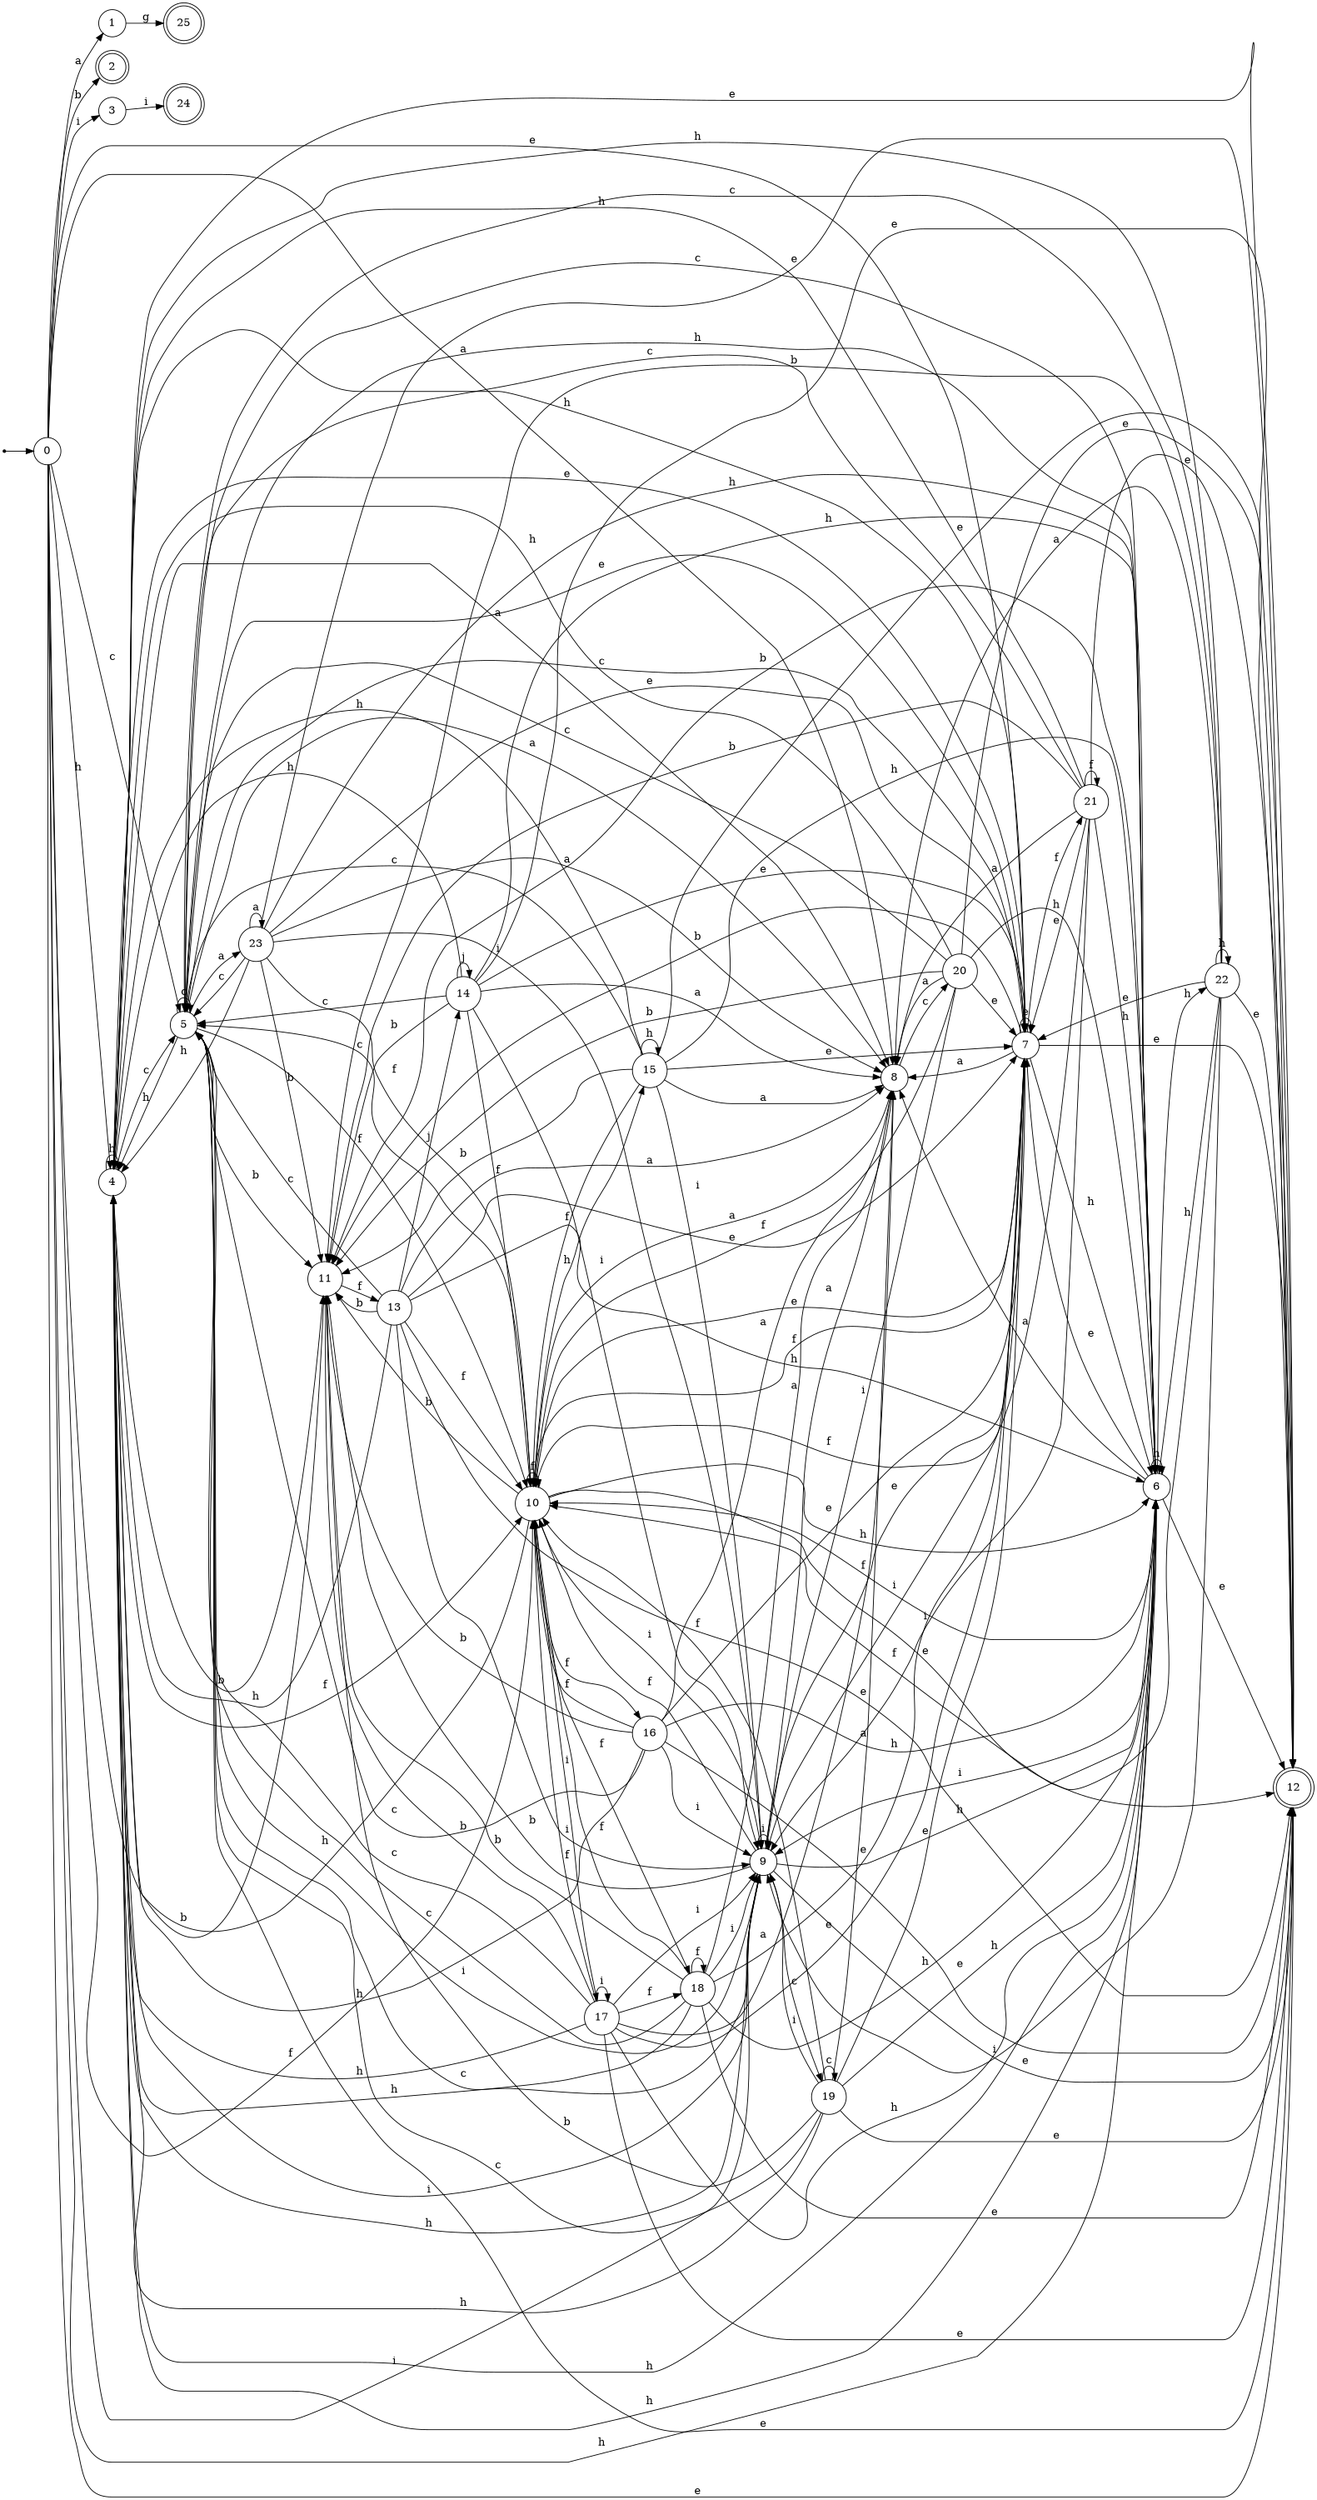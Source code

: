 digraph finite_state_machine {
rankdir=LR;
size="20,20";
node [shape = point]; "dummy0"
node [shape = circle]; "0";
"dummy0" -> "0";
node [shape = circle]; "1";
node [shape = doublecircle]; "2";node [shape = circle]; "3";
node [shape = circle]; "4";
node [shape = circle]; "5";
node [shape = circle]; "6";
node [shape = circle]; "7";
node [shape = circle]; "8";
node [shape = circle]; "9";
node [shape = circle]; "10";
node [shape = circle]; "11";
node [shape = doublecircle]; "12";node [shape = circle]; "13";
node [shape = circle]; "14";
node [shape = circle]; "15";
node [shape = circle]; "16";
node [shape = circle]; "17";
node [shape = circle]; "18";
node [shape = circle]; "19";
node [shape = circle]; "20";
node [shape = circle]; "21";
node [shape = circle]; "22";
node [shape = circle]; "23";
node [shape = doublecircle]; "24";node [shape = doublecircle]; "25";"0" -> "8" [label = "a"];
 "0" -> "1" [label = "a"];
 "0" -> "2" [label = "b"];
 "0" -> "11" [label = "b"];
 "0" -> "9" [label = "i"];
 "0" -> "3" [label = "i"];
 "0" -> "4" [label = "h"];
 "0" -> "6" [label = "h"];
 "0" -> "5" [label = "c"];
 "0" -> "12" [label = "e"];
 "0" -> "7" [label = "e"];
 "0" -> "10" [label = "f"];
 "11" -> "13" [label = "f"];
 "13" -> "11" [label = "b"];
 "13" -> "14" [label = "j"];
 "13" -> "4" [label = "h"];
 "13" -> "6" [label = "h"];
 "13" -> "5" [label = "c"];
 "13" -> "12" [label = "e"];
 "13" -> "7" [label = "e"];
 "13" -> "8" [label = "a"];
 "13" -> "9" [label = "i"];
 "13" -> "10" [label = "f"];
 "14" -> "14" [label = "j"];
 "14" -> "11" [label = "b"];
 "14" -> "4" [label = "h"];
 "14" -> "6" [label = "h"];
 "14" -> "5" [label = "c"];
 "14" -> "12" [label = "e"];
 "14" -> "7" [label = "e"];
 "14" -> "8" [label = "a"];
 "14" -> "9" [label = "i"];
 "14" -> "10" [label = "f"];
 "10" -> "16" [label = "f"];
 "10" -> "10" [label = "f"];
 "10" -> "18" [label = "f"];
 "10" -> "4" [label = "h"];
 "10" -> "6" [label = "h"];
 "10" -> "15" [label = "h"];
 "10" -> "17" [label = "i"];
 "10" -> "9" [label = "i"];
 "10" -> "5" [label = "c"];
 "10" -> "12" [label = "e"];
 "10" -> "7" [label = "e"];
 "10" -> "8" [label = "a"];
 "10" -> "11" [label = "b"];
 "18" -> "18" [label = "f"];
 "18" -> "10" [label = "f"];
 "18" -> "4" [label = "h"];
 "18" -> "6" [label = "h"];
 "18" -> "5" [label = "c"];
 "18" -> "12" [label = "e"];
 "18" -> "7" [label = "e"];
 "18" -> "8" [label = "a"];
 "18" -> "9" [label = "i"];
 "18" -> "11" [label = "b"];
 "17" -> "17" [label = "i"];
 "17" -> "9" [label = "i"];
 "17" -> "18" [label = "f"];
 "17" -> "10" [label = "f"];
 "17" -> "4" [label = "h"];
 "17" -> "6" [label = "h"];
 "17" -> "5" [label = "c"];
 "17" -> "12" [label = "e"];
 "17" -> "7" [label = "e"];
 "17" -> "8" [label = "a"];
 "17" -> "11" [label = "b"];
 "16" -> "10" [label = "f"];
 "16" -> "4" [label = "h"];
 "16" -> "6" [label = "h"];
 "16" -> "5" [label = "c"];
 "16" -> "12" [label = "e"];
 "16" -> "7" [label = "e"];
 "16" -> "8" [label = "a"];
 "16" -> "9" [label = "i"];
 "16" -> "11" [label = "b"];
 "15" -> "4" [label = "h"];
 "15" -> "6" [label = "h"];
 "15" -> "15" [label = "h"];
 "15" -> "10" [label = "f"];
 "15" -> "5" [label = "c"];
 "15" -> "12" [label = "e"];
 "15" -> "7" [label = "e"];
 "15" -> "8" [label = "a"];
 "15" -> "9" [label = "i"];
 "15" -> "11" [label = "b"];
 "9" -> "9" [label = "i"];
 "9" -> "19" [label = "c"];
 "9" -> "5" [label = "c"];
 "9" -> "4" [label = "h"];
 "9" -> "6" [label = "h"];
 "9" -> "12" [label = "e"];
 "9" -> "7" [label = "e"];
 "9" -> "8" [label = "a"];
 "9" -> "10" [label = "f"];
 "9" -> "11" [label = "b"];
 "19" -> "19" [label = "c"];
 "19" -> "5" [label = "c"];
 "19" -> "9" [label = "i"];
 "19" -> "4" [label = "h"];
 "19" -> "6" [label = "h"];
 "19" -> "12" [label = "e"];
 "19" -> "7" [label = "e"];
 "19" -> "8" [label = "a"];
 "19" -> "10" [label = "f"];
 "19" -> "11" [label = "b"];
 "8" -> "20" [label = "c"];
 "20" -> "8" [label = "a"];
 "20" -> "4" [label = "h"];
 "20" -> "6" [label = "h"];
 "20" -> "5" [label = "c"];
 "20" -> "12" [label = "e"];
 "20" -> "7" [label = "e"];
 "20" -> "9" [label = "i"];
 "20" -> "10" [label = "f"];
 "20" -> "11" [label = "b"];
 "7" -> "12" [label = "e"];
 "7" -> "7" [label = "e"];
 "7" -> "10" [label = "f"];
 "7" -> "21" [label = "f"];
 "7" -> "4" [label = "h"];
 "7" -> "6" [label = "h"];
 "7" -> "5" [label = "c"];
 "7" -> "8" [label = "a"];
 "7" -> "9" [label = "i"];
 "7" -> "11" [label = "b"];
 "21" -> "10" [label = "f"];
 "21" -> "21" [label = "f"];
 "21" -> "12" [label = "e"];
 "21" -> "7" [label = "e"];
 "21" -> "4" [label = "h"];
 "21" -> "6" [label = "h"];
 "21" -> "5" [label = "c"];
 "21" -> "8" [label = "a"];
 "21" -> "9" [label = "i"];
 "21" -> "11" [label = "b"];
 "6" -> "4" [label = "h"];
 "6" -> "6" [label = "h"];
 "6" -> "22" [label = "h"];
 "6" -> "5" [label = "c"];
 "6" -> "12" [label = "e"];
 "6" -> "7" [label = "e"];
 "6" -> "8" [label = "a"];
 "6" -> "9" [label = "i"];
 "6" -> "10" [label = "f"];
 "6" -> "11" [label = "b"];
 "22" -> "4" [label = "h"];
 "22" -> "22" [label = "h"];
 "22" -> "6" [label = "h"];
 "22" -> "5" [label = "c"];
 "22" -> "12" [label = "e"];
 "22" -> "7" [label = "e"];
 "22" -> "8" [label = "a"];
 "22" -> "9" [label = "i"];
 "22" -> "10" [label = "f"];
 "22" -> "11" [label = "b"];
 "5" -> "5" [label = "c"];
 "5" -> "8" [label = "a"];
 "5" -> "23" [label = "a"];
 "5" -> "4" [label = "h"];
 "5" -> "6" [label = "h"];
 "5" -> "12" [label = "e"];
 "5" -> "7" [label = "e"];
 "5" -> "9" [label = "i"];
 "5" -> "10" [label = "f"];
 "5" -> "11" [label = "b"];
 "23" -> "8" [label = "a"];
 "23" -> "23" [label = "a"];
 "23" -> "5" [label = "c"];
 "23" -> "4" [label = "h"];
 "23" -> "6" [label = "h"];
 "23" -> "12" [label = "e"];
 "23" -> "7" [label = "e"];
 "23" -> "9" [label = "i"];
 "23" -> "10" [label = "f"];
 "23" -> "11" [label = "b"];
 "4" -> "4" [label = "h"];
 "4" -> "6" [label = "h"];
 "4" -> "5" [label = "c"];
 "4" -> "12" [label = "e"];
 "4" -> "7" [label = "e"];
 "4" -> "8" [label = "a"];
 "4" -> "9" [label = "i"];
 "4" -> "10" [label = "f"];
 "4" -> "11" [label = "b"];
 "3" -> "24" [label = "i"];
 "1" -> "25" [label = "g"];
 }
